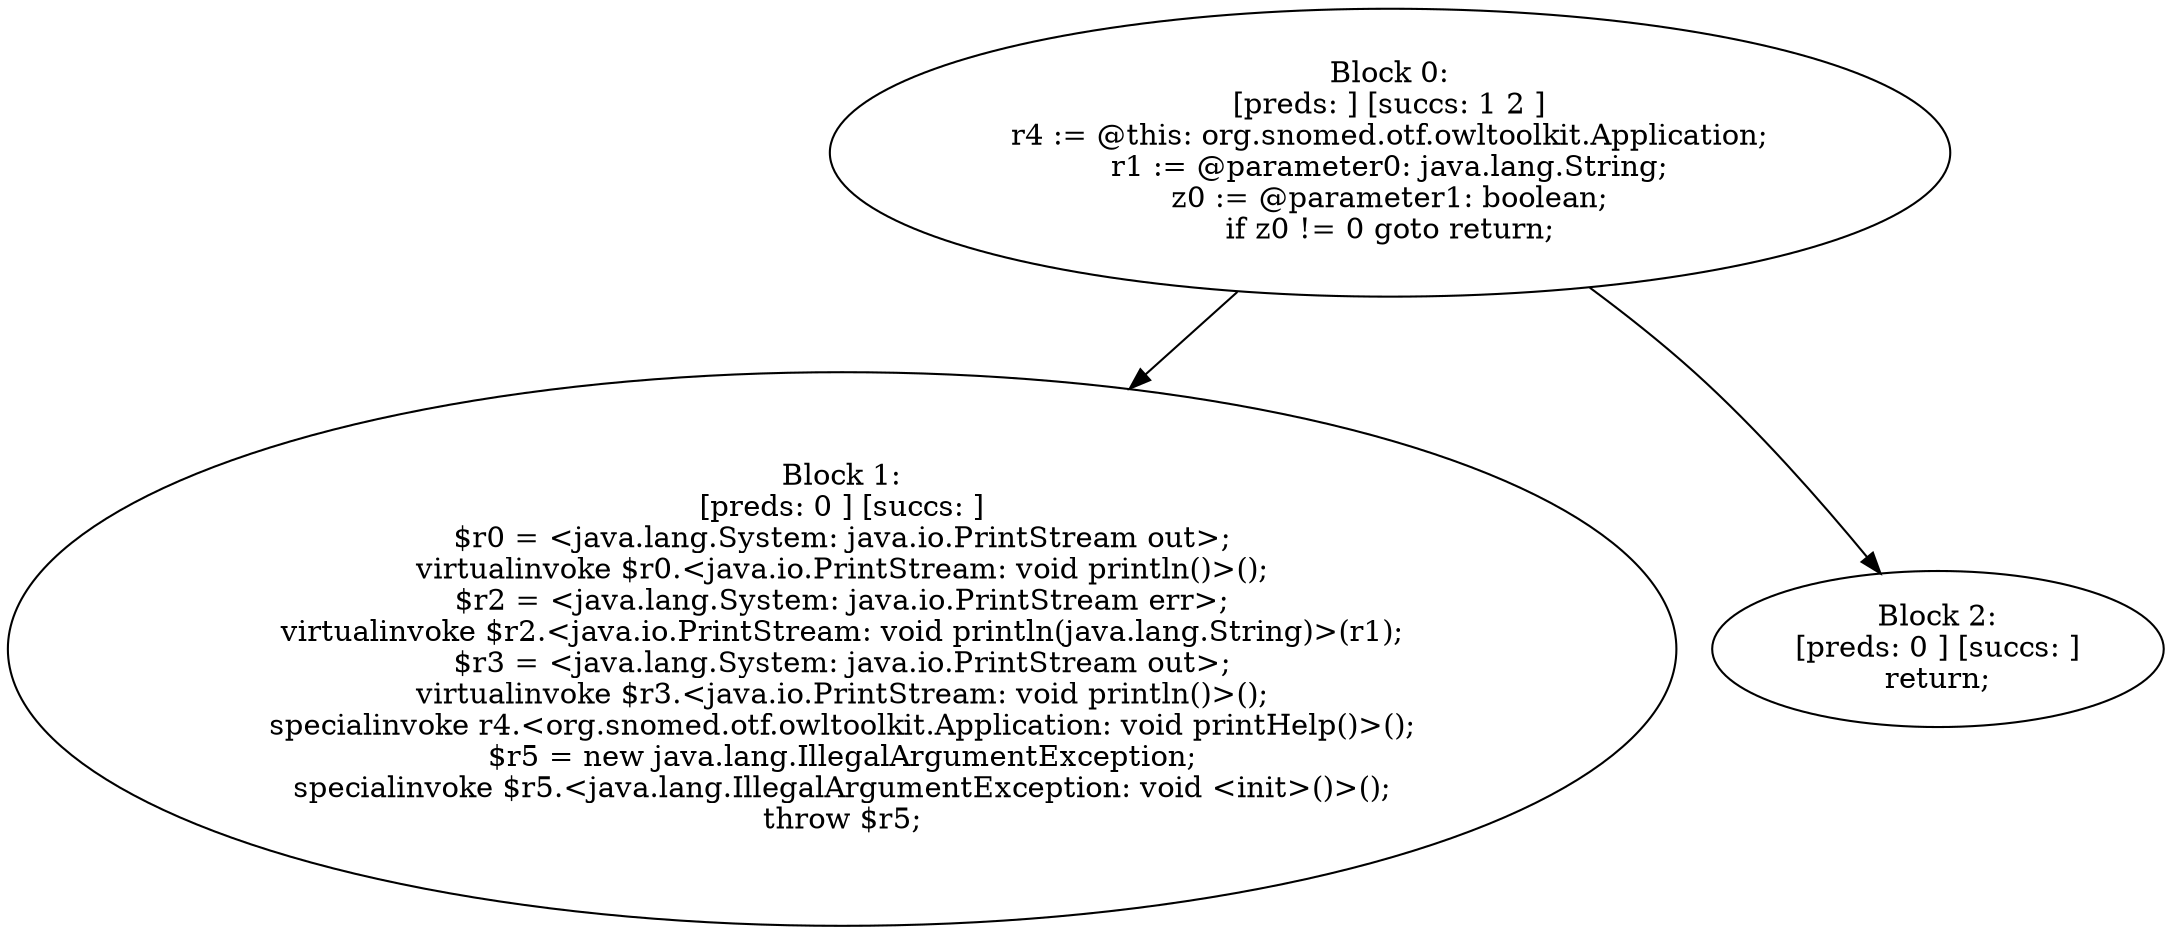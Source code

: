 digraph "unitGraph" {
    "Block 0:
[preds: ] [succs: 1 2 ]
r4 := @this: org.snomed.otf.owltoolkit.Application;
r1 := @parameter0: java.lang.String;
z0 := @parameter1: boolean;
if z0 != 0 goto return;
"
    "Block 1:
[preds: 0 ] [succs: ]
$r0 = <java.lang.System: java.io.PrintStream out>;
virtualinvoke $r0.<java.io.PrintStream: void println()>();
$r2 = <java.lang.System: java.io.PrintStream err>;
virtualinvoke $r2.<java.io.PrintStream: void println(java.lang.String)>(r1);
$r3 = <java.lang.System: java.io.PrintStream out>;
virtualinvoke $r3.<java.io.PrintStream: void println()>();
specialinvoke r4.<org.snomed.otf.owltoolkit.Application: void printHelp()>();
$r5 = new java.lang.IllegalArgumentException;
specialinvoke $r5.<java.lang.IllegalArgumentException: void <init>()>();
throw $r5;
"
    "Block 2:
[preds: 0 ] [succs: ]
return;
"
    "Block 0:
[preds: ] [succs: 1 2 ]
r4 := @this: org.snomed.otf.owltoolkit.Application;
r1 := @parameter0: java.lang.String;
z0 := @parameter1: boolean;
if z0 != 0 goto return;
"->"Block 1:
[preds: 0 ] [succs: ]
$r0 = <java.lang.System: java.io.PrintStream out>;
virtualinvoke $r0.<java.io.PrintStream: void println()>();
$r2 = <java.lang.System: java.io.PrintStream err>;
virtualinvoke $r2.<java.io.PrintStream: void println(java.lang.String)>(r1);
$r3 = <java.lang.System: java.io.PrintStream out>;
virtualinvoke $r3.<java.io.PrintStream: void println()>();
specialinvoke r4.<org.snomed.otf.owltoolkit.Application: void printHelp()>();
$r5 = new java.lang.IllegalArgumentException;
specialinvoke $r5.<java.lang.IllegalArgumentException: void <init>()>();
throw $r5;
";
    "Block 0:
[preds: ] [succs: 1 2 ]
r4 := @this: org.snomed.otf.owltoolkit.Application;
r1 := @parameter0: java.lang.String;
z0 := @parameter1: boolean;
if z0 != 0 goto return;
"->"Block 2:
[preds: 0 ] [succs: ]
return;
";
}
